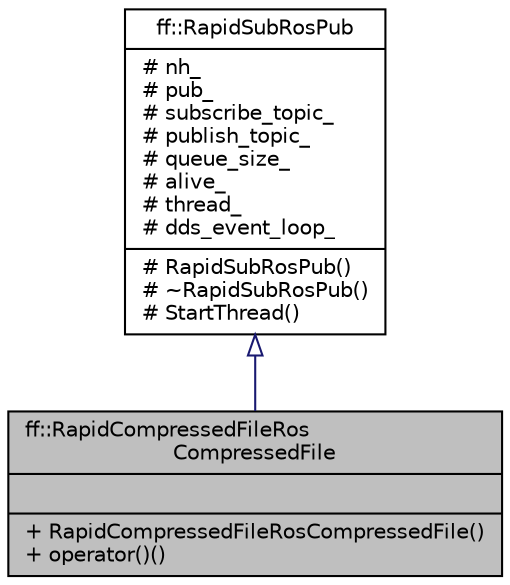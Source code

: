 digraph "ff::RapidCompressedFileRosCompressedFile"
{
 // LATEX_PDF_SIZE
  edge [fontname="Helvetica",fontsize="10",labelfontname="Helvetica",labelfontsize="10"];
  node [fontname="Helvetica",fontsize="10",shape=record];
  Node1 [label="{ff::RapidCompressedFileRos\lCompressedFile\n||+ RapidCompressedFileRosCompressedFile()\l+ operator()()\l}",height=0.2,width=0.4,color="black", fillcolor="grey75", style="filled", fontcolor="black",tooltip=" "];
  Node2 -> Node1 [dir="back",color="midnightblue",fontsize="10",style="solid",arrowtail="onormal",fontname="Helvetica"];
  Node2 [label="{ff::RapidSubRosPub\n|# nh_\l# pub_\l# subscribe_topic_\l# publish_topic_\l# queue_size_\l# alive_\l# thread_\l# dds_event_loop_\l|# RapidSubRosPub()\l# ~RapidSubRosPub()\l# StartThread()\l}",height=0.2,width=0.4,color="black", fillcolor="white", style="filled",URL="$classff_1_1RapidSubRosPub.html",tooltip="base class for rapid subscriber to ros publisher"];
}
